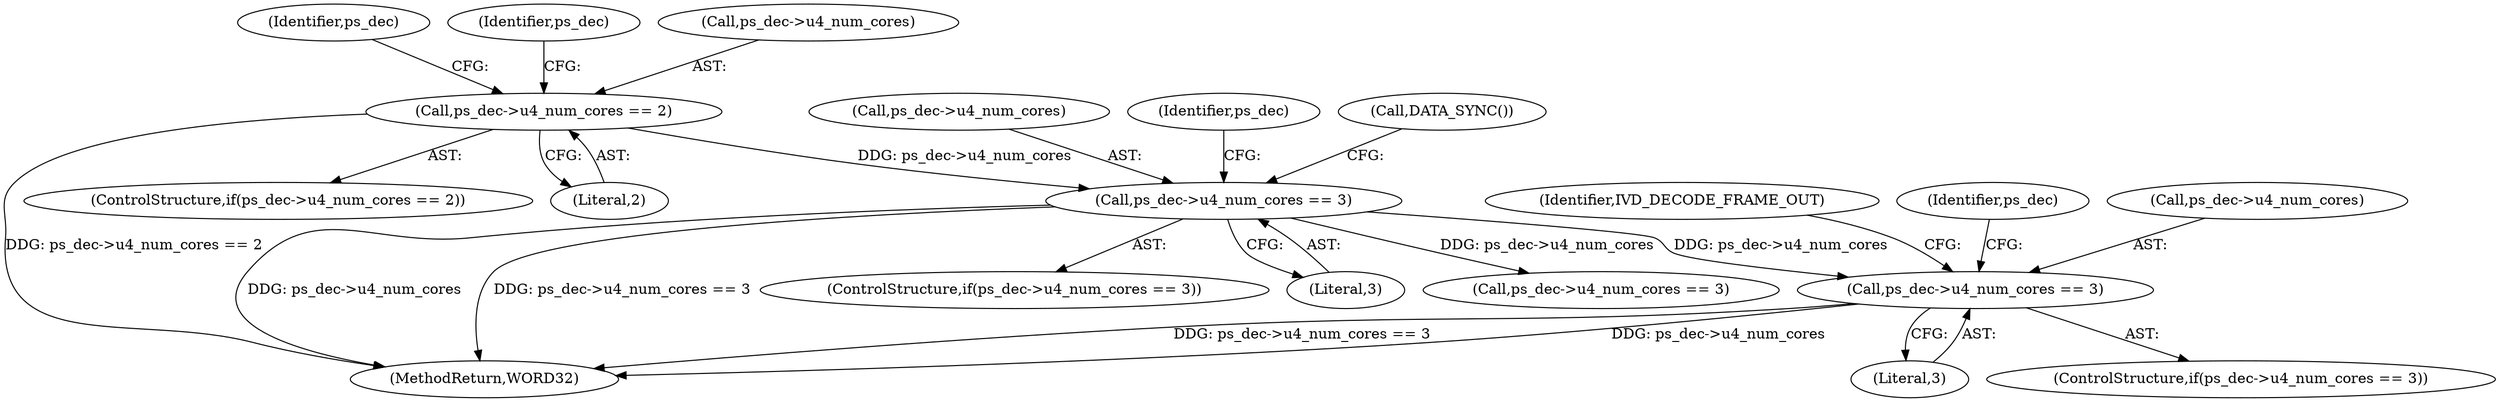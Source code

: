 digraph "0_Android_7109ce3f8f90a28ca9f0ee6e14f6ac5e414c62cf@pointer" {
"1001992" [label="(Call,ps_dec->u4_num_cores == 3)"];
"1001715" [label="(Call,ps_dec->u4_num_cores == 3)"];
"1001618" [label="(Call,ps_dec->u4_num_cores == 2)"];
"1001618" [label="(Call,ps_dec->u4_num_cores == 2)"];
"1001719" [label="(Literal,3)"];
"1001716" [label="(Call,ps_dec->u4_num_cores)"];
"1001617" [label="(ControlStructure,if(ps_dec->u4_num_cores == 2))"];
"1001814" [label="(Call,ps_dec->u4_num_cores == 3)"];
"1001622" [label="(Literal,2)"];
"1001996" [label="(Literal,3)"];
"1001992" [label="(Call,ps_dec->u4_num_cores == 3)"];
"1002004" [label="(Identifier,IVD_DECODE_FRAME_OUT)"];
"1001715" [label="(Call,ps_dec->u4_num_cores == 3)"];
"1001722" [label="(Identifier,ps_dec)"];
"1001628" [label="(Identifier,ps_dec)"];
"1001723" [label="(Call,DATA_SYNC())"];
"1001713" [label="(Identifier,ps_dec)"];
"1001619" [label="(Call,ps_dec->u4_num_cores)"];
"1002160" [label="(MethodReturn,WORD32)"];
"1001991" [label="(ControlStructure,if(ps_dec->u4_num_cores == 3))"];
"1001999" [label="(Identifier,ps_dec)"];
"1001714" [label="(ControlStructure,if(ps_dec->u4_num_cores == 3))"];
"1001993" [label="(Call,ps_dec->u4_num_cores)"];
"1001992" -> "1001991"  [label="AST: "];
"1001992" -> "1001996"  [label="CFG: "];
"1001993" -> "1001992"  [label="AST: "];
"1001996" -> "1001992"  [label="AST: "];
"1001999" -> "1001992"  [label="CFG: "];
"1002004" -> "1001992"  [label="CFG: "];
"1001992" -> "1002160"  [label="DDG: ps_dec->u4_num_cores == 3"];
"1001992" -> "1002160"  [label="DDG: ps_dec->u4_num_cores"];
"1001715" -> "1001992"  [label="DDG: ps_dec->u4_num_cores"];
"1001715" -> "1001714"  [label="AST: "];
"1001715" -> "1001719"  [label="CFG: "];
"1001716" -> "1001715"  [label="AST: "];
"1001719" -> "1001715"  [label="AST: "];
"1001722" -> "1001715"  [label="CFG: "];
"1001723" -> "1001715"  [label="CFG: "];
"1001715" -> "1002160"  [label="DDG: ps_dec->u4_num_cores"];
"1001715" -> "1002160"  [label="DDG: ps_dec->u4_num_cores == 3"];
"1001618" -> "1001715"  [label="DDG: ps_dec->u4_num_cores"];
"1001715" -> "1001814"  [label="DDG: ps_dec->u4_num_cores"];
"1001618" -> "1001617"  [label="AST: "];
"1001618" -> "1001622"  [label="CFG: "];
"1001619" -> "1001618"  [label="AST: "];
"1001622" -> "1001618"  [label="AST: "];
"1001628" -> "1001618"  [label="CFG: "];
"1001713" -> "1001618"  [label="CFG: "];
"1001618" -> "1002160"  [label="DDG: ps_dec->u4_num_cores == 2"];
}
